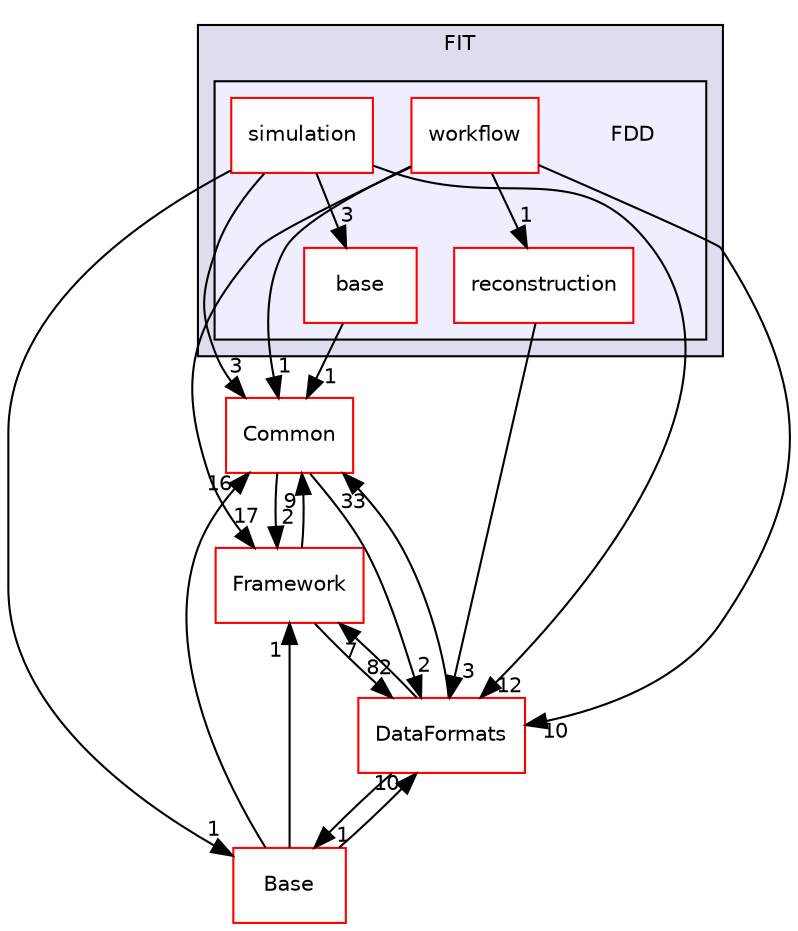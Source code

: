 digraph "/home/travis/build/AliceO2Group/AliceO2/Detectors/FIT/FDD" {
  bgcolor=transparent;
  compound=true
  node [ fontsize="10", fontname="Helvetica"];
  edge [ labelfontsize="10", labelfontname="Helvetica"];
  subgraph clusterdir_d14e88a79bca429480864605ee348cef {
    graph [ bgcolor="#ddddee", pencolor="black", label="FIT" fontname="Helvetica", fontsize="10", URL="dir_d14e88a79bca429480864605ee348cef.html"]
  subgraph clusterdir_a5b1c90a9b4d60b6556bfe35a03caaa0 {
    graph [ bgcolor="#eeeeff", pencolor="black", label="" URL="dir_a5b1c90a9b4d60b6556bfe35a03caaa0.html"];
    dir_a5b1c90a9b4d60b6556bfe35a03caaa0 [shape=plaintext label="FDD"];
    dir_e3378330628bb5a530079636b74abbc9 [shape=box label="base" color="red" fillcolor="white" style="filled" URL="dir_e3378330628bb5a530079636b74abbc9.html"];
    dir_d5c094e363832484c79758a29eb05a6f [shape=box label="reconstruction" color="red" fillcolor="white" style="filled" URL="dir_d5c094e363832484c79758a29eb05a6f.html"];
    dir_f0fa586345106a7c1715ccd7aa13aaee [shape=box label="simulation" color="red" fillcolor="white" style="filled" URL="dir_f0fa586345106a7c1715ccd7aa13aaee.html"];
    dir_a58d63da91ebc530ad40649c3f01757f [shape=box label="workflow" color="red" fillcolor="white" style="filled" URL="dir_a58d63da91ebc530ad40649c3f01757f.html"];
  }
  }
  dir_4ab6b4cc6a7edbff49100e9123df213f [shape=box label="Common" color="red" URL="dir_4ab6b4cc6a7edbff49100e9123df213f.html"];
  dir_37c90836491b695b472bf98d1be8336b [shape=box label="Base" color="red" URL="dir_37c90836491b695b472bf98d1be8336b.html"];
  dir_bcbb2cf9a3d3d83e5515c82071a07177 [shape=box label="Framework" color="red" URL="dir_bcbb2cf9a3d3d83e5515c82071a07177.html"];
  dir_2171f7ec022c5423887b07c69b2f5b48 [shape=box label="DataFormats" color="red" URL="dir_2171f7ec022c5423887b07c69b2f5b48.html"];
  dir_d5c094e363832484c79758a29eb05a6f->dir_2171f7ec022c5423887b07c69b2f5b48 [headlabel="3", labeldistance=1.5 headhref="dir_000431_000076.html"];
  dir_f0fa586345106a7c1715ccd7aa13aaee->dir_4ab6b4cc6a7edbff49100e9123df213f [headlabel="3", labeldistance=1.5 headhref="dir_000285_000027.html"];
  dir_f0fa586345106a7c1715ccd7aa13aaee->dir_37c90836491b695b472bf98d1be8336b [headlabel="1", labeldistance=1.5 headhref="dir_000285_000276.html"];
  dir_f0fa586345106a7c1715ccd7aa13aaee->dir_e3378330628bb5a530079636b74abbc9 [headlabel="3", labeldistance=1.5 headhref="dir_000285_000166.html"];
  dir_f0fa586345106a7c1715ccd7aa13aaee->dir_2171f7ec022c5423887b07c69b2f5b48 [headlabel="12", labeldistance=1.5 headhref="dir_000285_000076.html"];
  dir_4ab6b4cc6a7edbff49100e9123df213f->dir_bcbb2cf9a3d3d83e5515c82071a07177 [headlabel="2", labeldistance=1.5 headhref="dir_000027_000013.html"];
  dir_4ab6b4cc6a7edbff49100e9123df213f->dir_2171f7ec022c5423887b07c69b2f5b48 [headlabel="2", labeldistance=1.5 headhref="dir_000027_000076.html"];
  dir_37c90836491b695b472bf98d1be8336b->dir_4ab6b4cc6a7edbff49100e9123df213f [headlabel="16", labeldistance=1.5 headhref="dir_000276_000027.html"];
  dir_37c90836491b695b472bf98d1be8336b->dir_bcbb2cf9a3d3d83e5515c82071a07177 [headlabel="1", labeldistance=1.5 headhref="dir_000276_000013.html"];
  dir_37c90836491b695b472bf98d1be8336b->dir_2171f7ec022c5423887b07c69b2f5b48 [headlabel="10", labeldistance=1.5 headhref="dir_000276_000076.html"];
  dir_a58d63da91ebc530ad40649c3f01757f->dir_d5c094e363832484c79758a29eb05a6f [headlabel="1", labeldistance=1.5 headhref="dir_000388_000431.html"];
  dir_a58d63da91ebc530ad40649c3f01757f->dir_4ab6b4cc6a7edbff49100e9123df213f [headlabel="1", labeldistance=1.5 headhref="dir_000388_000027.html"];
  dir_a58d63da91ebc530ad40649c3f01757f->dir_bcbb2cf9a3d3d83e5515c82071a07177 [headlabel="17", labeldistance=1.5 headhref="dir_000388_000013.html"];
  dir_a58d63da91ebc530ad40649c3f01757f->dir_2171f7ec022c5423887b07c69b2f5b48 [headlabel="10", labeldistance=1.5 headhref="dir_000388_000076.html"];
  dir_e3378330628bb5a530079636b74abbc9->dir_4ab6b4cc6a7edbff49100e9123df213f [headlabel="1", labeldistance=1.5 headhref="dir_000166_000027.html"];
  dir_bcbb2cf9a3d3d83e5515c82071a07177->dir_4ab6b4cc6a7edbff49100e9123df213f [headlabel="9", labeldistance=1.5 headhref="dir_000013_000027.html"];
  dir_bcbb2cf9a3d3d83e5515c82071a07177->dir_2171f7ec022c5423887b07c69b2f5b48 [headlabel="82", labeldistance=1.5 headhref="dir_000013_000076.html"];
  dir_2171f7ec022c5423887b07c69b2f5b48->dir_4ab6b4cc6a7edbff49100e9123df213f [headlabel="33", labeldistance=1.5 headhref="dir_000076_000027.html"];
  dir_2171f7ec022c5423887b07c69b2f5b48->dir_37c90836491b695b472bf98d1be8336b [headlabel="1", labeldistance=1.5 headhref="dir_000076_000276.html"];
  dir_2171f7ec022c5423887b07c69b2f5b48->dir_bcbb2cf9a3d3d83e5515c82071a07177 [headlabel="7", labeldistance=1.5 headhref="dir_000076_000013.html"];
}
